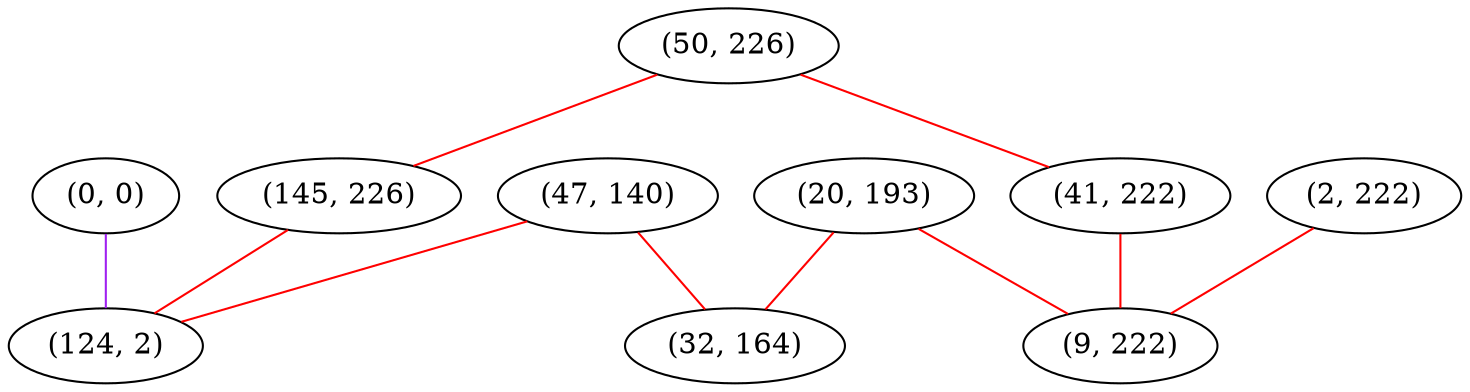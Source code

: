 graph "" {
"(47, 140)";
"(0, 0)";
"(50, 226)";
"(2, 222)";
"(20, 193)";
"(145, 226)";
"(124, 2)";
"(41, 222)";
"(32, 164)";
"(9, 222)";
"(47, 140)" -- "(124, 2)"  [color=red, key=0, weight=1];
"(47, 140)" -- "(32, 164)"  [color=red, key=0, weight=1];
"(0, 0)" -- "(124, 2)"  [color=purple, key=0, weight=4];
"(50, 226)" -- "(145, 226)"  [color=red, key=0, weight=1];
"(50, 226)" -- "(41, 222)"  [color=red, key=0, weight=1];
"(2, 222)" -- "(9, 222)"  [color=red, key=0, weight=1];
"(20, 193)" -- "(9, 222)"  [color=red, key=0, weight=1];
"(20, 193)" -- "(32, 164)"  [color=red, key=0, weight=1];
"(145, 226)" -- "(124, 2)"  [color=red, key=0, weight=1];
"(41, 222)" -- "(9, 222)"  [color=red, key=0, weight=1];
}
